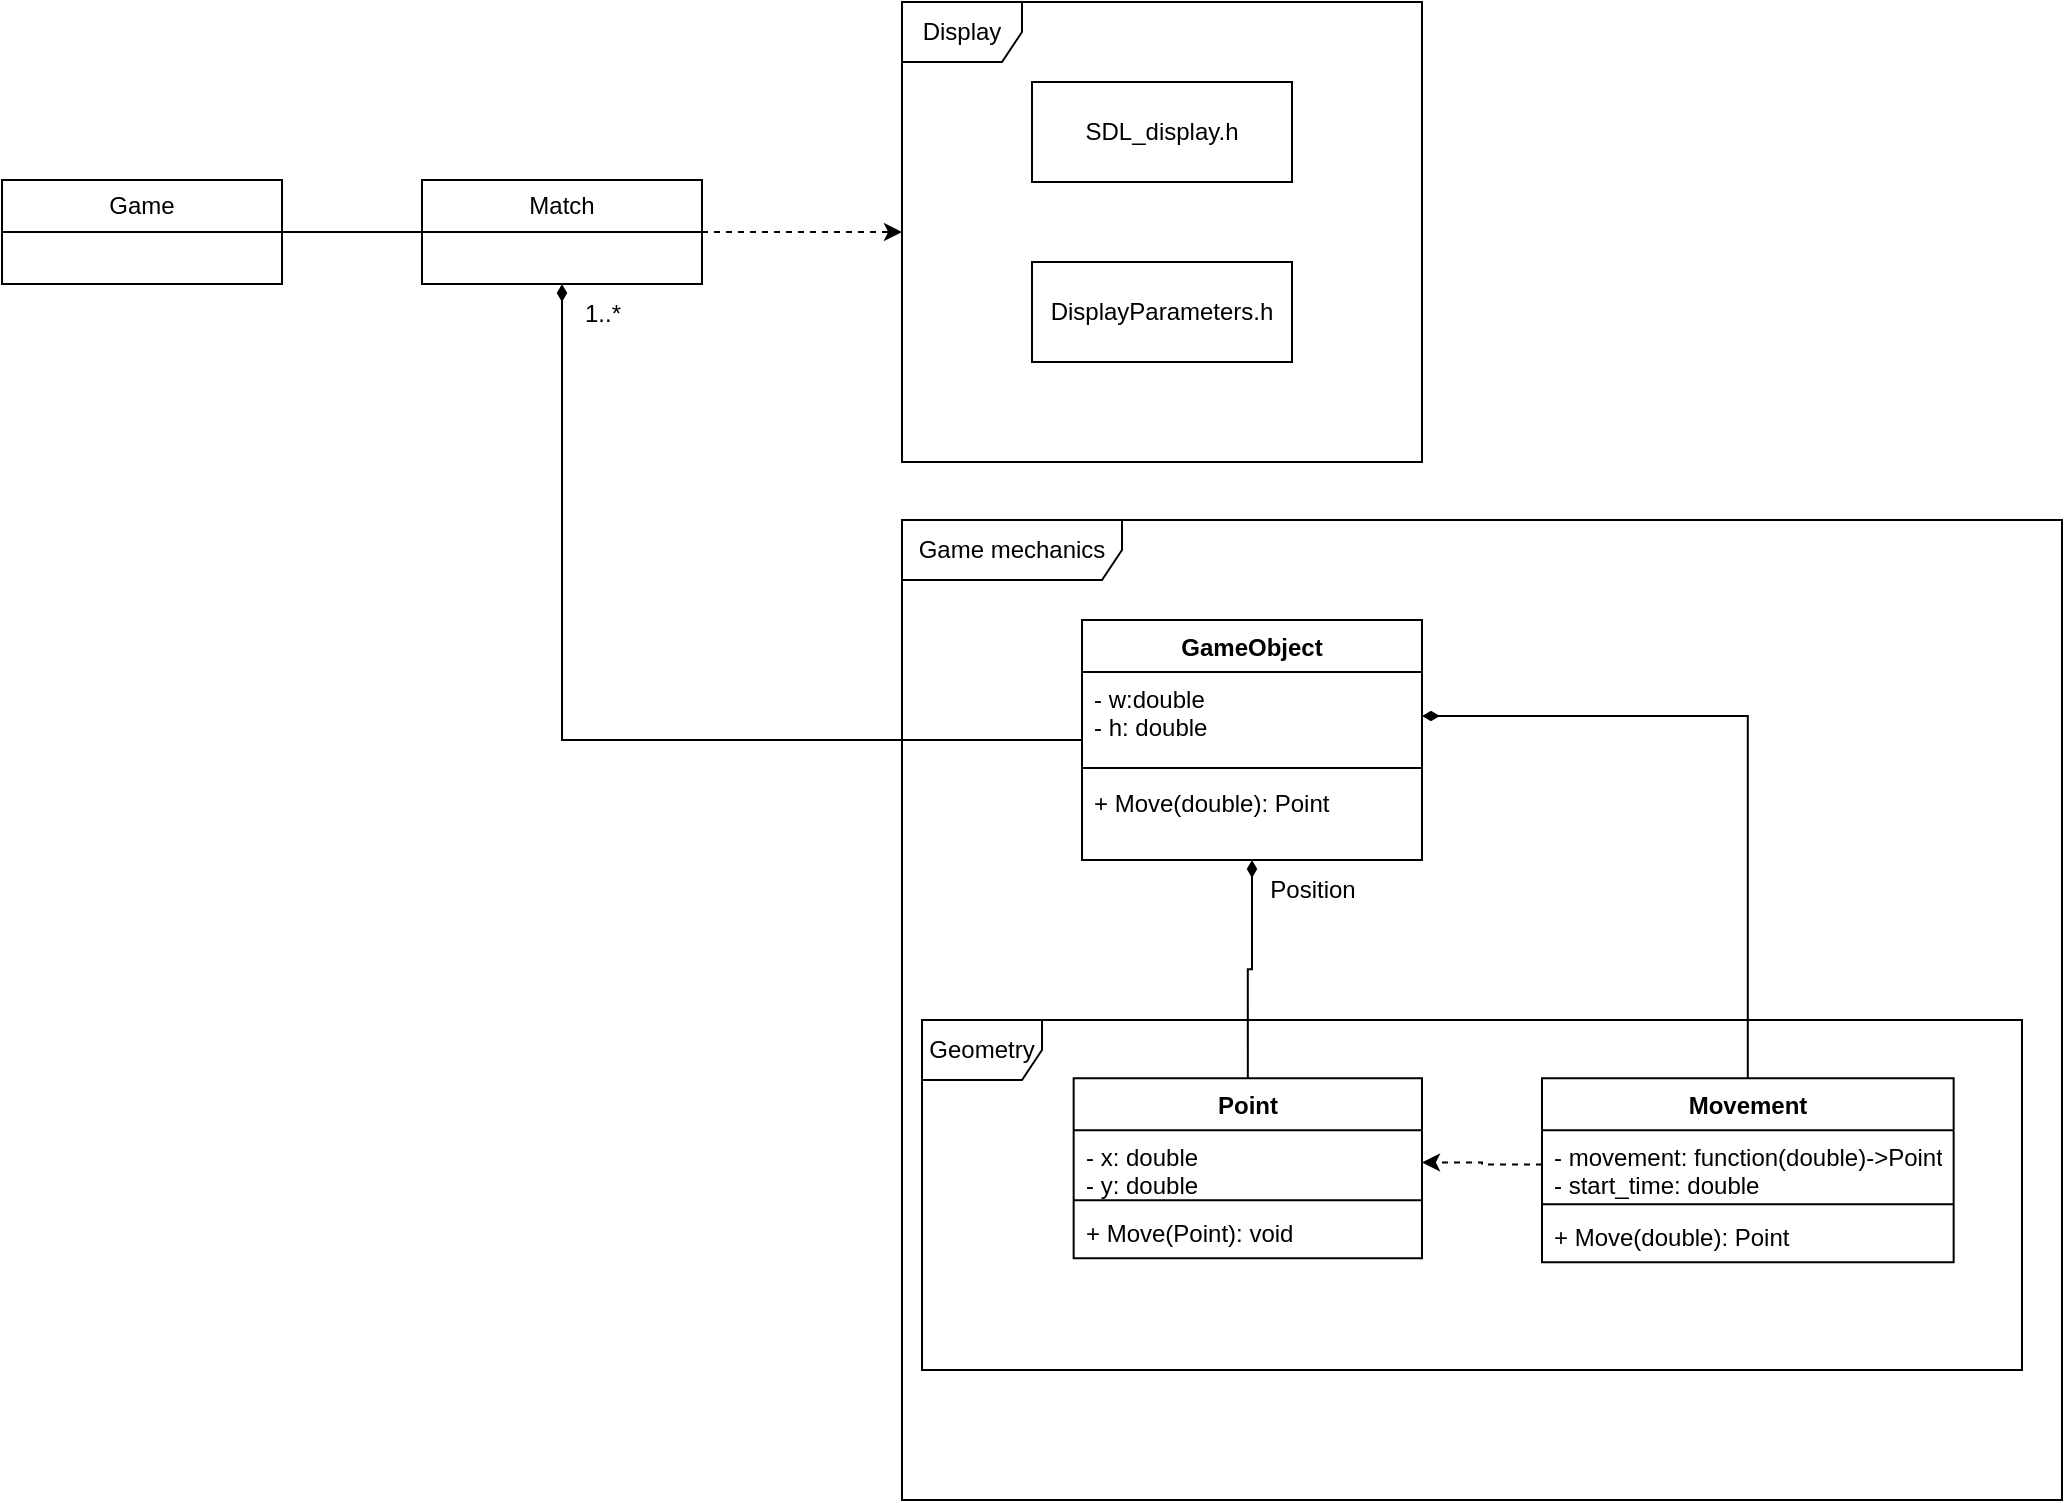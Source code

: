 <mxfile version="21.3.7">
  <diagram name="Page-1" id="-9CVJ2_j37sNf6J25Adx">
    <mxGraphModel dx="1105" dy="558" grid="1" gridSize="10" guides="1" tooltips="1" connect="1" arrows="1" fold="1" page="1" pageScale="1" pageWidth="827" pageHeight="1169" math="0" shadow="0">
      <root>
        <mxCell id="0" />
        <mxCell id="1" parent="0" />
        <mxCell id="0g5WN1IyFn4A6xdM52gC-6" style="edgeStyle=orthogonalEdgeStyle;orthogonalLoop=1;jettySize=auto;html=1;exitX=1;exitY=0.5;exitDx=0;exitDy=0;entryX=0;entryY=0.5;entryDx=0;entryDy=0;strokeColor=default;rounded=0;endArrow=none;endFill=0;" edge="1" parent="1" source="0g5WN1IyFn4A6xdM52gC-1" target="0g5WN1IyFn4A6xdM52gC-5">
          <mxGeometry relative="1" as="geometry" />
        </mxCell>
        <mxCell id="0g5WN1IyFn4A6xdM52gC-1" value="Game" style="swimlane;fontStyle=0;childLayout=stackLayout;horizontal=1;startSize=26;fillColor=none;horizontalStack=0;resizeParent=1;resizeParentMax=0;resizeLast=0;collapsible=1;marginBottom=0;whiteSpace=wrap;html=1;" vertex="1" parent="1">
          <mxGeometry x="150" y="100" width="140" height="52" as="geometry">
            <mxRectangle x="150" y="100" width="70" height="30" as="alternateBounds" />
          </mxGeometry>
        </mxCell>
        <mxCell id="0g5WN1IyFn4A6xdM52gC-26" style="edgeStyle=orthogonalEdgeStyle;rounded=0;orthogonalLoop=1;jettySize=auto;html=1;dashed=1;" edge="1" parent="1" source="0g5WN1IyFn4A6xdM52gC-5" target="0g5WN1IyFn4A6xdM52gC-17">
          <mxGeometry relative="1" as="geometry" />
        </mxCell>
        <mxCell id="0g5WN1IyFn4A6xdM52gC-5" value="Match" style="swimlane;fontStyle=0;childLayout=stackLayout;horizontal=1;startSize=26;fillColor=none;horizontalStack=0;resizeParent=1;resizeParentMax=0;resizeLast=0;collapsible=1;marginBottom=0;whiteSpace=wrap;html=1;" vertex="1" parent="1">
          <mxGeometry x="360" y="100" width="140" height="52" as="geometry">
            <mxRectangle x="360" y="100" width="70" height="30" as="alternateBounds" />
          </mxGeometry>
        </mxCell>
        <mxCell id="0g5WN1IyFn4A6xdM52gC-12" value="" style="edgeStyle=orthogonalEdgeStyle;rounded=0;orthogonalLoop=1;jettySize=auto;html=1;exitX=0;exitY=0.5;exitDx=0;exitDy=0;entryX=0.5;entryY=1;entryDx=0;entryDy=0;endArrow=diamondThin;endFill=1;movable=1;resizable=1;rotatable=1;deletable=1;editable=1;locked=0;connectable=1;targetPerimeterSpacing=0;" edge="1" parent="1" source="0g5WN1IyFn4A6xdM52gC-46" target="0g5WN1IyFn4A6xdM52gC-5">
          <mxGeometry relative="1" as="geometry">
            <mxPoint x="700" y="337" as="sourcePoint" />
          </mxGeometry>
        </mxCell>
        <mxCell id="0g5WN1IyFn4A6xdM52gC-13" value="1..*" style="text;html=1;align=center;verticalAlign=middle;resizable=1;points=[];autosize=1;strokeColor=none;fillColor=none;movable=1;rotatable=1;deletable=1;editable=1;locked=0;connectable=1;" vertex="1" parent="1">
          <mxGeometry x="430" y="152" width="40" height="30" as="geometry" />
        </mxCell>
        <mxCell id="0g5WN1IyFn4A6xdM52gC-25" value="" style="group" vertex="1" connectable="0" parent="1">
          <mxGeometry x="600" y="11" width="260" height="230" as="geometry" />
        </mxCell>
        <mxCell id="0g5WN1IyFn4A6xdM52gC-17" value="Display" style="shape=umlFrame;whiteSpace=wrap;html=1;pointerEvents=0;" vertex="1" parent="0g5WN1IyFn4A6xdM52gC-25">
          <mxGeometry width="260" height="230" as="geometry" />
        </mxCell>
        <mxCell id="0g5WN1IyFn4A6xdM52gC-22" value="SDL_display.h" style="html=1;whiteSpace=wrap;" vertex="1" parent="0g5WN1IyFn4A6xdM52gC-25">
          <mxGeometry x="65" y="40" width="130" height="50" as="geometry" />
        </mxCell>
        <mxCell id="0g5WN1IyFn4A6xdM52gC-23" value="DisplayParameters.h" style="html=1;whiteSpace=wrap;" vertex="1" parent="0g5WN1IyFn4A6xdM52gC-25">
          <mxGeometry x="65" y="130" width="130" height="50" as="geometry" />
        </mxCell>
        <mxCell id="0g5WN1IyFn4A6xdM52gC-32" value="Game mechanics" style="shape=umlFrame;whiteSpace=wrap;html=1;pointerEvents=0;width=110;height=30;" vertex="1" parent="1">
          <mxGeometry x="600" y="270" width="580" height="490" as="geometry" />
        </mxCell>
        <mxCell id="0g5WN1IyFn4A6xdM52gC-41" style="edgeStyle=orthogonalEdgeStyle;rounded=0;orthogonalLoop=1;jettySize=auto;html=1;exitX=0.5;exitY=0;exitDx=0;exitDy=0;endArrow=diamondThin;endFill=1;entryX=0.5;entryY=1;entryDx=0;entryDy=0;" edge="1" parent="1" source="0g5WN1IyFn4A6xdM52gC-37" target="0g5WN1IyFn4A6xdM52gC-46">
          <mxGeometry relative="1" as="geometry">
            <mxPoint x="780" y="400" as="targetPoint" />
          </mxGeometry>
        </mxCell>
        <mxCell id="0g5WN1IyFn4A6xdM52gC-51" value="" style="group" vertex="1" connectable="0" parent="1">
          <mxGeometry x="690" y="320" width="170" height="130" as="geometry" />
        </mxCell>
        <mxCell id="0g5WN1IyFn4A6xdM52gC-46" value="GameObject" style="swimlane;fontStyle=1;align=center;verticalAlign=top;childLayout=stackLayout;horizontal=1;startSize=26;horizontalStack=0;resizeParent=1;resizeParentMax=0;resizeLast=0;collapsible=1;marginBottom=0;whiteSpace=wrap;html=1;" vertex="1" parent="0g5WN1IyFn4A6xdM52gC-51">
          <mxGeometry width="170" height="120" as="geometry" />
        </mxCell>
        <mxCell id="0g5WN1IyFn4A6xdM52gC-47" value="- w:double&lt;br&gt;- h: double" style="text;strokeColor=none;fillColor=none;align=left;verticalAlign=top;spacingLeft=4;spacingRight=4;overflow=hidden;rotatable=0;points=[[0,0.5],[1,0.5]];portConstraint=eastwest;whiteSpace=wrap;html=1;" vertex="1" parent="0g5WN1IyFn4A6xdM52gC-46">
          <mxGeometry y="26" width="170" height="44" as="geometry" />
        </mxCell>
        <mxCell id="0g5WN1IyFn4A6xdM52gC-48" value="" style="line;strokeWidth=1;fillColor=none;align=left;verticalAlign=middle;spacingTop=-1;spacingLeft=3;spacingRight=3;rotatable=0;labelPosition=right;points=[];portConstraint=eastwest;strokeColor=inherit;" vertex="1" parent="0g5WN1IyFn4A6xdM52gC-46">
          <mxGeometry y="70" width="170" height="8" as="geometry" />
        </mxCell>
        <mxCell id="0g5WN1IyFn4A6xdM52gC-49" value="+ Move(double): Point" style="text;strokeColor=none;fillColor=none;align=left;verticalAlign=top;spacingLeft=4;spacingRight=4;overflow=hidden;rotatable=0;points=[[0,0.5],[1,0.5]];portConstraint=eastwest;whiteSpace=wrap;html=1;" vertex="1" parent="0g5WN1IyFn4A6xdM52gC-46">
          <mxGeometry y="78" width="170" height="42" as="geometry" />
        </mxCell>
        <mxCell id="0g5WN1IyFn4A6xdM52gC-52" value="" style="group" vertex="1" connectable="0" parent="1">
          <mxGeometry x="610" y="520" width="550" height="175" as="geometry" />
        </mxCell>
        <mxCell id="0g5WN1IyFn4A6xdM52gC-33" value="Geometry" style="shape=umlFrame;whiteSpace=wrap;html=1;pointerEvents=0;" vertex="1" parent="0g5WN1IyFn4A6xdM52gC-52">
          <mxGeometry width="550" height="175" as="geometry" />
        </mxCell>
        <mxCell id="0g5WN1IyFn4A6xdM52gC-37" value="Point" style="swimlane;fontStyle=1;align=center;verticalAlign=top;childLayout=stackLayout;horizontal=1;startSize=26;horizontalStack=0;resizeParent=1;resizeParentMax=0;resizeLast=0;collapsible=1;marginBottom=0;whiteSpace=wrap;html=1;" vertex="1" parent="0g5WN1IyFn4A6xdM52gC-52">
          <mxGeometry x="75.83" y="29.167" width="174.17" height="89.997" as="geometry">
            <mxRectangle x="700" y="460" width="70" height="30" as="alternateBounds" />
          </mxGeometry>
        </mxCell>
        <mxCell id="0g5WN1IyFn4A6xdM52gC-38" value="- x: double&lt;br&gt;- y: double" style="text;strokeColor=none;fillColor=none;align=left;verticalAlign=top;spacingLeft=4;spacingRight=4;overflow=hidden;rotatable=0;points=[[0,0.5],[1,0.5]];portConstraint=eastwest;whiteSpace=wrap;html=1;" vertex="1" parent="0g5WN1IyFn4A6xdM52gC-37">
          <mxGeometry y="26" width="174.17" height="32.083" as="geometry" />
        </mxCell>
        <mxCell id="0g5WN1IyFn4A6xdM52gC-39" value="" style="line;strokeWidth=1;fillColor=none;align=left;verticalAlign=middle;spacingTop=-1;spacingLeft=3;spacingRight=3;rotatable=0;labelPosition=right;points=[];portConstraint=eastwest;strokeColor=inherit;" vertex="1" parent="0g5WN1IyFn4A6xdM52gC-37">
          <mxGeometry y="58.083" width="174.17" height="5.833" as="geometry" />
        </mxCell>
        <mxCell id="0g5WN1IyFn4A6xdM52gC-40" value="+ Move(Point): void" style="text;strokeColor=none;fillColor=none;align=left;verticalAlign=top;spacingLeft=4;spacingRight=4;overflow=hidden;rotatable=0;points=[[0,0.5],[1,0.5]];portConstraint=eastwest;whiteSpace=wrap;html=1;" vertex="1" parent="0g5WN1IyFn4A6xdM52gC-37">
          <mxGeometry y="63.917" width="174.17" height="26.08" as="geometry" />
        </mxCell>
        <mxCell id="0g5WN1IyFn4A6xdM52gC-42" value="Movement" style="swimlane;fontStyle=1;align=center;verticalAlign=top;childLayout=stackLayout;horizontal=1;startSize=26;horizontalStack=0;resizeParent=1;resizeParentMax=0;resizeLast=0;collapsible=1;marginBottom=0;whiteSpace=wrap;html=1;" vertex="1" parent="0g5WN1IyFn4A6xdM52gC-52">
          <mxGeometry x="310" y="29.17" width="205.83" height="91.913" as="geometry" />
        </mxCell>
        <mxCell id="0g5WN1IyFn4A6xdM52gC-43" value="- movement: function(double)-&amp;gt;Point&lt;br&gt;- start_time: double" style="text;strokeColor=none;fillColor=none;align=left;verticalAlign=top;spacingLeft=4;spacingRight=4;overflow=hidden;rotatable=0;points=[[0,0.5],[1,0.5]];portConstraint=eastwest;whiteSpace=wrap;html=1;" vertex="1" parent="0g5WN1IyFn4A6xdM52gC-42">
          <mxGeometry y="26" width="205.83" height="34" as="geometry" />
        </mxCell>
        <mxCell id="0g5WN1IyFn4A6xdM52gC-44" value="" style="line;strokeWidth=1;fillColor=none;align=left;verticalAlign=middle;spacingTop=-1;spacingLeft=3;spacingRight=3;rotatable=0;labelPosition=right;points=[];portConstraint=eastwest;strokeColor=inherit;" vertex="1" parent="0g5WN1IyFn4A6xdM52gC-42">
          <mxGeometry y="60" width="205.83" height="5.833" as="geometry" />
        </mxCell>
        <mxCell id="0g5WN1IyFn4A6xdM52gC-45" value="+ Move(double): Point" style="text;strokeColor=none;fillColor=none;align=left;verticalAlign=top;spacingLeft=4;spacingRight=4;overflow=hidden;rotatable=0;points=[[0,0.5],[1,0.5]];portConstraint=eastwest;whiteSpace=wrap;html=1;" vertex="1" parent="0g5WN1IyFn4A6xdM52gC-42">
          <mxGeometry y="65.833" width="205.83" height="26.08" as="geometry" />
        </mxCell>
        <mxCell id="0g5WN1IyFn4A6xdM52gC-54" style="edgeStyle=orthogonalEdgeStyle;rounded=0;orthogonalLoop=1;jettySize=auto;html=1;entryX=1;entryY=0.5;entryDx=0;entryDy=0;dashed=1;" edge="1" parent="0g5WN1IyFn4A6xdM52gC-52" source="0g5WN1IyFn4A6xdM52gC-43" target="0g5WN1IyFn4A6xdM52gC-38">
          <mxGeometry relative="1" as="geometry" />
        </mxCell>
        <mxCell id="0g5WN1IyFn4A6xdM52gC-53" style="edgeStyle=orthogonalEdgeStyle;rounded=0;orthogonalLoop=1;jettySize=auto;html=1;startArrow=diamondThin;startFill=1;endArrow=none;endFill=0;" edge="1" parent="1" source="0g5WN1IyFn4A6xdM52gC-47" target="0g5WN1IyFn4A6xdM52gC-42">
          <mxGeometry relative="1" as="geometry" />
        </mxCell>
        <mxCell id="0g5WN1IyFn4A6xdM52gC-50" value="Position" style="text;html=1;align=center;verticalAlign=middle;resizable=0;points=[];autosize=1;strokeColor=none;fillColor=none;" vertex="1" parent="1">
          <mxGeometry x="770.005" y="440" width="70" height="30" as="geometry" />
        </mxCell>
      </root>
    </mxGraphModel>
  </diagram>
</mxfile>
